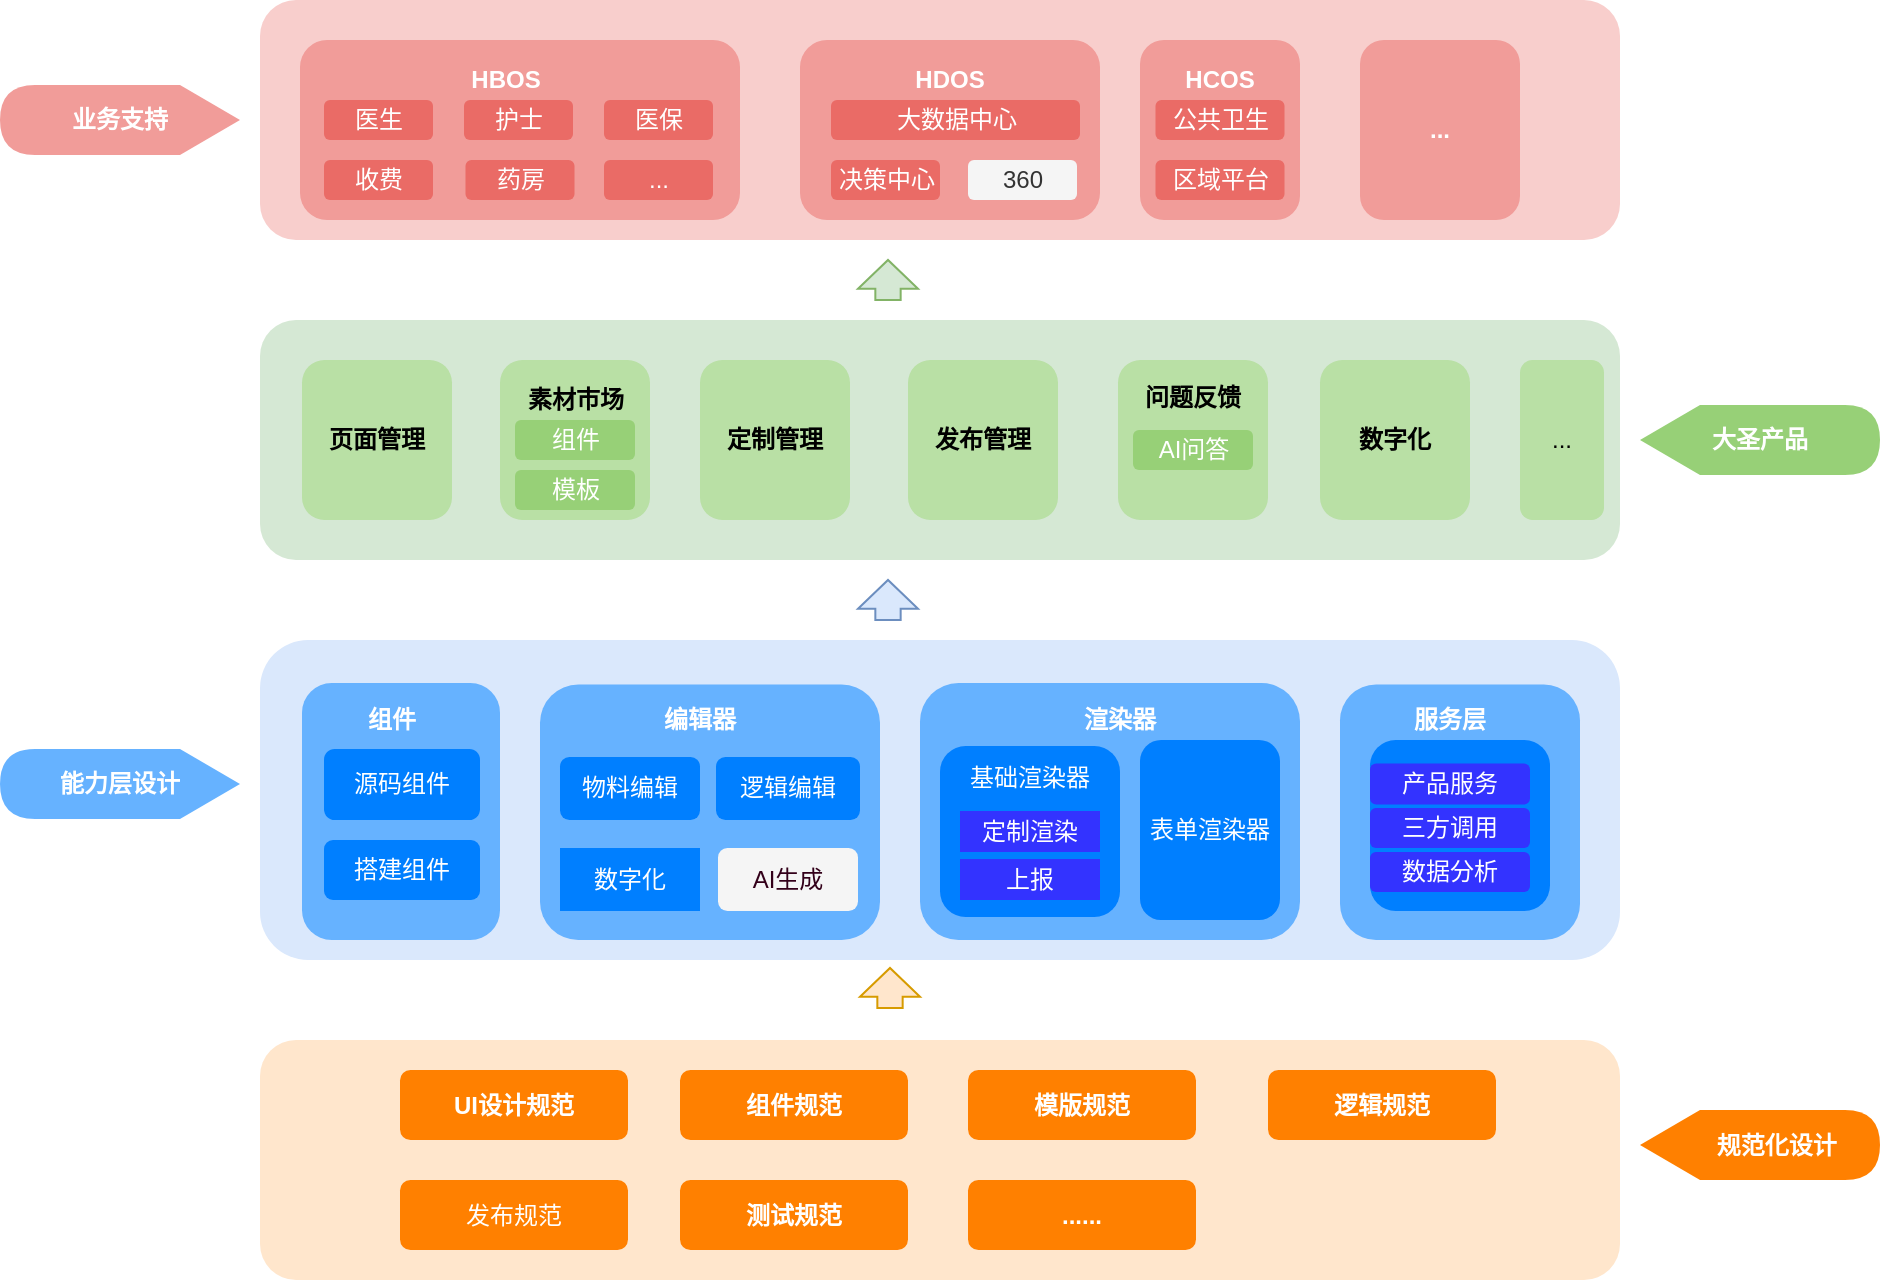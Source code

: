 <mxfile version="24.6.2" type="github" pages="2">
  <diagram name="第 1 页" id="Ihx0P2SWV2xgKwI4vrT0">
    <mxGraphModel dx="2109" dy="1394" grid="1" gridSize="10" guides="1" tooltips="1" connect="1" arrows="1" fold="1" page="1" pageScale="1" pageWidth="1169" pageHeight="827" math="0" shadow="0">
      <root>
        <mxCell id="0" />
        <mxCell id="1" parent="0" />
        <mxCell id="CBLO3VD58gaESAwxVpmc-16" value="&lt;h3&gt;&lt;br&gt;&lt;/h3&gt;" style="rounded=1;whiteSpace=wrap;html=1;fillColor=#FFE6CC;strokeColor=none;glass=0;" vertex="1" parent="1">
          <mxGeometry x="80" y="440" width="680" height="120" as="geometry" />
        </mxCell>
        <mxCell id="CBLO3VD58gaESAwxVpmc-18" value="&lt;font color=&quot;#ffffff&quot;&gt;&lt;b&gt;&amp;nbsp; &amp;nbsp; &amp;nbsp;规范化设计&lt;/b&gt;&lt;/font&gt;" style="shape=display;whiteSpace=wrap;html=1;fillColor=#FF8000;strokeColor=none;fontColor=#000000;" vertex="1" parent="1">
          <mxGeometry x="770" y="475" width="120" height="35" as="geometry" />
        </mxCell>
        <mxCell id="CBLO3VD58gaESAwxVpmc-19" value="" style="rounded=1;whiteSpace=wrap;html=1;shadow=0;rotation=0;glass=0;fillColor=#dae8fc;strokeColor=none;" vertex="1" parent="1">
          <mxGeometry x="80" y="240" width="680" height="160" as="geometry" />
        </mxCell>
        <mxCell id="CBLO3VD58gaESAwxVpmc-20" value="&lt;font color=&quot;#ffffff&quot;&gt;&lt;b&gt;能力层设计&lt;/b&gt;&lt;/font&gt;" style="shape=display;whiteSpace=wrap;html=1;fillColor=#66B2FF;strokeColor=none;direction=west;" vertex="1" parent="1">
          <mxGeometry x="-50" y="294.5" width="120" height="35" as="geometry" />
        </mxCell>
        <mxCell id="CBLO3VD58gaESAwxVpmc-21" value="" style="rounded=1;whiteSpace=wrap;html=1;fillColor=#66B2FF;strokeColor=none;" vertex="1" parent="1">
          <mxGeometry x="101" y="261.5" width="99" height="128.5" as="geometry" />
        </mxCell>
        <mxCell id="CBLO3VD58gaESAwxVpmc-22" value="&lt;span style=&quot;color: rgb(255, 255, 255);&quot;&gt;&lt;b&gt;组件&lt;/b&gt;&lt;/span&gt;" style="rounded=0;whiteSpace=wrap;html=1;strokeColor=none;fillColor=none;" vertex="1" parent="1">
          <mxGeometry x="106" y="270" width="80" height="20" as="geometry" />
        </mxCell>
        <mxCell id="CBLO3VD58gaESAwxVpmc-23" value="&lt;font color=&quot;#ffffff&quot;&gt;源码组件&lt;/font&gt;" style="rounded=1;whiteSpace=wrap;html=1;strokeColor=none;fillColor=#007FFF;" vertex="1" parent="1">
          <mxGeometry x="112" y="294.5" width="78" height="35.5" as="geometry" />
        </mxCell>
        <mxCell id="CBLO3VD58gaESAwxVpmc-24" value="&lt;font color=&quot;#ffffff&quot;&gt;搭建组件&lt;/font&gt;" style="rounded=1;whiteSpace=wrap;html=1;strokeColor=none;fillColor=#007FFF;" vertex="1" parent="1">
          <mxGeometry x="112" y="340" width="78" height="30" as="geometry" />
        </mxCell>
        <mxCell id="CBLO3VD58gaESAwxVpmc-26" value="" style="rounded=1;whiteSpace=wrap;html=1;fillColor=#66B2FF;strokeColor=none;" vertex="1" parent="1">
          <mxGeometry x="220" y="262.25" width="170" height="127.75" as="geometry" />
        </mxCell>
        <mxCell id="CBLO3VD58gaESAwxVpmc-27" value="&lt;font color=&quot;#ffffff&quot;&gt;&lt;b&gt;编辑器&lt;/b&gt;&lt;/font&gt;" style="rounded=0;whiteSpace=wrap;html=1;strokeColor=none;fillColor=none;" vertex="1" parent="1">
          <mxGeometry x="260" y="270" width="80" height="20" as="geometry" />
        </mxCell>
        <mxCell id="CBLO3VD58gaESAwxVpmc-28" value="" style="rounded=1;whiteSpace=wrap;html=1;fillColor=#66B2FF;strokeColor=none;" vertex="1" parent="1">
          <mxGeometry x="410" y="261.5" width="190" height="128.5" as="geometry" />
        </mxCell>
        <mxCell id="CBLO3VD58gaESAwxVpmc-29" value="&lt;font color=&quot;#ffffff&quot;&gt;&lt;b&gt;渲染器&lt;/b&gt;&lt;/font&gt;" style="rounded=0;whiteSpace=wrap;html=1;strokeColor=none;fillColor=none;" vertex="1" parent="1">
          <mxGeometry x="470" y="270" width="80" height="20" as="geometry" />
        </mxCell>
        <mxCell id="CBLO3VD58gaESAwxVpmc-30" value="" style="rounded=1;whiteSpace=wrap;html=1;fillColor=#66B2FF;strokeColor=none;" vertex="1" parent="1">
          <mxGeometry x="620" y="262.25" width="120" height="127.75" as="geometry" />
        </mxCell>
        <mxCell id="CBLO3VD58gaESAwxVpmc-31" value="&lt;font color=&quot;#ffffff&quot;&gt;服务层&lt;/font&gt;" style="rounded=0;whiteSpace=wrap;html=1;strokeColor=none;fillColor=none;fontStyle=1" vertex="1" parent="1">
          <mxGeometry x="635" y="270" width="80" height="20" as="geometry" />
        </mxCell>
        <mxCell id="CBLO3VD58gaESAwxVpmc-32" value="" style="rounded=1;whiteSpace=wrap;html=1;shadow=0;rotation=0;glass=0;fillColor=#d5e8d4;strokeColor=none;" vertex="1" parent="1">
          <mxGeometry x="80" y="80" width="680" height="120" as="geometry" />
        </mxCell>
        <mxCell id="CBLO3VD58gaESAwxVpmc-34" value="&lt;font color=&quot;#ffffff&quot;&gt;&lt;b&gt;大圣产品&lt;/b&gt;&lt;/font&gt;" style="shape=display;whiteSpace=wrap;html=1;fillColor=#97D077;strokeColor=none;" vertex="1" parent="1">
          <mxGeometry x="770" y="122.5" width="120" height="35" as="geometry" />
        </mxCell>
        <mxCell id="CBLO3VD58gaESAwxVpmc-35" value="" style="rounded=1;whiteSpace=wrap;html=1;shadow=0;rotation=0;glass=0;fillColor=#f8cecc;strokeColor=none;" vertex="1" parent="1">
          <mxGeometry x="80" y="-80" width="680" height="120" as="geometry" />
        </mxCell>
        <mxCell id="CBLO3VD58gaESAwxVpmc-36" value="&lt;font color=&quot;#ffffff&quot;&gt;&lt;b&gt;业务支持&lt;/b&gt;&lt;/font&gt;" style="shape=display;whiteSpace=wrap;html=1;fillColor=#F19C99;strokeColor=none;direction=west;" vertex="1" parent="1">
          <mxGeometry x="-50" y="-37.5" width="120" height="35" as="geometry" />
        </mxCell>
        <mxCell id="CBLO3VD58gaESAwxVpmc-37" value="&lt;b&gt;UI设计规范&lt;/b&gt;" style="rounded=1;whiteSpace=wrap;html=1;fillColor=#FF8000;strokeColor=none;fontColor=#FFFFFF;" vertex="1" parent="1">
          <mxGeometry x="150" y="455" width="114" height="35" as="geometry" />
        </mxCell>
        <mxCell id="CBLO3VD58gaESAwxVpmc-38" value="&lt;b&gt;组件规范&lt;/b&gt;" style="rounded=1;whiteSpace=wrap;html=1;fillColor=#FF8000;strokeColor=none;fontColor=#FFFFFF;" vertex="1" parent="1">
          <mxGeometry x="290" y="455" width="114" height="35" as="geometry" />
        </mxCell>
        <mxCell id="CBLO3VD58gaESAwxVpmc-39" value="&lt;b&gt;模版规范&lt;/b&gt;" style="rounded=1;whiteSpace=wrap;html=1;fillColor=#FF8000;strokeColor=none;fontColor=#FFFFFF;" vertex="1" parent="1">
          <mxGeometry x="434" y="455" width="114" height="35" as="geometry" />
        </mxCell>
        <mxCell id="CBLO3VD58gaESAwxVpmc-40" value="&lt;b&gt;逻辑规范&lt;/b&gt;" style="rounded=1;whiteSpace=wrap;html=1;fillColor=#FF8000;strokeColor=none;fontColor=#FFFFFF;" vertex="1" parent="1">
          <mxGeometry x="584" y="455" width="114" height="35" as="geometry" />
        </mxCell>
        <mxCell id="CBLO3VD58gaESAwxVpmc-41" value="发布规范" style="rounded=1;whiteSpace=wrap;html=1;fillColor=#FF8000;strokeColor=none;fontColor=#FFFFFF;" vertex="1" parent="1">
          <mxGeometry x="150" y="510" width="114" height="35" as="geometry" />
        </mxCell>
        <mxCell id="CBLO3VD58gaESAwxVpmc-42" value="&lt;b&gt;测试规范&lt;/b&gt;" style="rounded=1;whiteSpace=wrap;html=1;fillColor=#FF8000;strokeColor=none;fontColor=#FFFFFF;" vertex="1" parent="1">
          <mxGeometry x="290" y="510" width="114" height="35" as="geometry" />
        </mxCell>
        <mxCell id="CBLO3VD58gaESAwxVpmc-43" value="&lt;b&gt;......&lt;/b&gt;" style="rounded=1;whiteSpace=wrap;html=1;fillColor=#FF8000;strokeColor=none;fontColor=#FFFFFF;" vertex="1" parent="1">
          <mxGeometry x="434" y="510" width="114" height="35" as="geometry" />
        </mxCell>
        <mxCell id="CBLO3VD58gaESAwxVpmc-45" value="" style="rounded=1;whiteSpace=wrap;html=1;strokeColor=none;fillColor=#007FFF;" vertex="1" parent="1">
          <mxGeometry x="420" y="293" width="90" height="85.5" as="geometry" />
        </mxCell>
        <mxCell id="CBLO3VD58gaESAwxVpmc-46" value="&lt;font color=&quot;#ffffff&quot;&gt;表单渲染器&lt;/font&gt;" style="rounded=1;whiteSpace=wrap;html=1;strokeColor=none;fillColor=#007FFF;" vertex="1" parent="1">
          <mxGeometry x="520" y="290" width="70" height="90" as="geometry" />
        </mxCell>
        <mxCell id="CBLO3VD58gaESAwxVpmc-51" value="基础渲染器" style="rounded=0;whiteSpace=wrap;html=1;strokeColor=none;fillColor=none;fontColor=#FFFFFF;" vertex="1" parent="1">
          <mxGeometry x="430" y="298.5" width="70" height="20" as="geometry" />
        </mxCell>
        <mxCell id="CBLO3VD58gaESAwxVpmc-52" value="定制渲染" style="rounded=0;whiteSpace=wrap;html=1;fillColor=#3333FF;strokeColor=none;fontColor=#FFFFFF;" vertex="1" parent="1">
          <mxGeometry x="430" y="325.5" width="70" height="20.5" as="geometry" />
        </mxCell>
        <mxCell id="CBLO3VD58gaESAwxVpmc-53" value="" style="rounded=1;whiteSpace=wrap;html=1;strokeColor=none;fillColor=#007FFF;" vertex="1" parent="1">
          <mxGeometry x="635" y="290" width="90" height="85.5" as="geometry" />
        </mxCell>
        <mxCell id="CBLO3VD58gaESAwxVpmc-54" value="产品服务" style="rounded=1;whiteSpace=wrap;html=1;fillColor=#3333FF;strokeColor=none;fontColor=#FFFFFF;" vertex="1" parent="1">
          <mxGeometry x="635" y="301.75" width="80" height="20.5" as="geometry" />
        </mxCell>
        <mxCell id="CBLO3VD58gaESAwxVpmc-55" value="三方调用" style="rounded=1;whiteSpace=wrap;html=1;strokeColor=none;fillColor=#3333FF;fontColor=#FFFFFF;" vertex="1" parent="1">
          <mxGeometry x="635" y="324" width="80" height="20" as="geometry" />
        </mxCell>
        <mxCell id="CBLO3VD58gaESAwxVpmc-56" value="&lt;font color=&quot;#ffffff&quot;&gt;物料编辑&lt;/font&gt;" style="rounded=1;whiteSpace=wrap;html=1;strokeColor=none;fillColor=#007FFF;" vertex="1" parent="1">
          <mxGeometry x="230" y="298.5" width="70" height="31.5" as="geometry" />
        </mxCell>
        <mxCell id="CBLO3VD58gaESAwxVpmc-57" value="&lt;font color=&quot;#ffffff&quot;&gt;逻辑编辑&lt;/font&gt;" style="rounded=1;whiteSpace=wrap;html=1;strokeColor=none;fillColor=#007FFF;" vertex="1" parent="1">
          <mxGeometry x="308" y="298.5" width="72" height="31.5" as="geometry" />
        </mxCell>
        <mxCell id="CBLO3VD58gaESAwxVpmc-59" value="&lt;font color=&quot;#ffffff&quot;&gt;数字化&lt;/font&gt;" style="rounded=1;whiteSpace=wrap;html=1;strokeColor=none;fillColor=#007FFF;arcSize=0;" vertex="1" parent="1">
          <mxGeometry x="230" y="344" width="70" height="31.5" as="geometry" />
        </mxCell>
        <mxCell id="CBLO3VD58gaESAwxVpmc-60" value="&lt;font&gt;AI生成&lt;/font&gt;" style="rounded=1;whiteSpace=wrap;html=1;strokeColor=none;fillColor=#f5f5f5;fontColor=#33001A;" vertex="1" parent="1">
          <mxGeometry x="309" y="344" width="70" height="31.5" as="geometry" />
        </mxCell>
        <mxCell id="CBLO3VD58gaESAwxVpmc-61" value="&lt;b&gt;页面管理&lt;/b&gt;" style="rounded=1;whiteSpace=wrap;html=1;fillColor=#B9E0A5;strokeColor=none;" vertex="1" parent="1">
          <mxGeometry x="101" y="100" width="75" height="80" as="geometry" />
        </mxCell>
        <mxCell id="CBLO3VD58gaESAwxVpmc-62" value="&lt;font color=&quot;#000000&quot;&gt;&lt;b&gt;定制管理&lt;/b&gt;&lt;/font&gt;" style="rounded=1;whiteSpace=wrap;html=1;strokeColor=none;fillColor=#B9E0A5;fontColor=#FFFFFF;" vertex="1" parent="1">
          <mxGeometry x="300" y="100" width="75" height="80" as="geometry" />
        </mxCell>
        <mxCell id="CBLO3VD58gaESAwxVpmc-63" value="&lt;b&gt;发布管理&lt;/b&gt;" style="rounded=1;whiteSpace=wrap;html=1;strokeColor=none;fillColor=#B9E0A5;" vertex="1" parent="1">
          <mxGeometry x="404" y="100" width="75" height="80" as="geometry" />
        </mxCell>
        <mxCell id="CBLO3VD58gaESAwxVpmc-65" value="&lt;b&gt;问题反馈&lt;/b&gt;&lt;div&gt;&lt;b&gt;&lt;br&gt;&lt;/b&gt;&lt;/div&gt;&lt;div&gt;&lt;br&gt;&lt;/div&gt;&lt;div&gt;&lt;br&gt;&lt;/div&gt;" style="rounded=1;whiteSpace=wrap;html=1;fillColor=#B9E0A5;strokeColor=none;" vertex="1" parent="1">
          <mxGeometry x="509" y="100" width="75" height="80" as="geometry" />
        </mxCell>
        <mxCell id="CBLO3VD58gaESAwxVpmc-66" value="&lt;b&gt;数字化&lt;/b&gt;" style="rounded=1;whiteSpace=wrap;html=1;fillColor=#B9E0A5;strokeColor=none;" vertex="1" parent="1">
          <mxGeometry x="610" y="100" width="75" height="80" as="geometry" />
        </mxCell>
        <mxCell id="CBLO3VD58gaESAwxVpmc-69" value="" style="rounded=1;whiteSpace=wrap;html=1;fillColor=#B9E0A5;strokeColor=none;" vertex="1" parent="1">
          <mxGeometry x="200" y="100" width="75" height="80" as="geometry" />
        </mxCell>
        <mxCell id="CBLO3VD58gaESAwxVpmc-70" value="..." style="rounded=1;whiteSpace=wrap;html=1;fillColor=#B9E0A5;strokeColor=none;" vertex="1" parent="1">
          <mxGeometry x="710" y="100" width="42" height="80" as="geometry" />
        </mxCell>
        <mxCell id="CBLO3VD58gaESAwxVpmc-72" value="" style="rounded=1;whiteSpace=wrap;html=1;fillColor=#F19C99;strokeColor=none;" vertex="1" parent="1">
          <mxGeometry x="100" y="-60" width="220" height="90" as="geometry" />
        </mxCell>
        <mxCell id="CBLO3VD58gaESAwxVpmc-77" value="&lt;font color=&quot;#ffffff&quot;&gt;HBOS&lt;/font&gt;" style="rounded=1;whiteSpace=wrap;html=1;strokeColor=none;fillColor=none;fontStyle=1" vertex="1" parent="1">
          <mxGeometry x="146" y="-50" width="114" height="20" as="geometry" />
        </mxCell>
        <mxCell id="CBLO3VD58gaESAwxVpmc-78" value="&lt;font color=&quot;#ffffff&quot;&gt;医生&lt;/font&gt;" style="rounded=1;whiteSpace=wrap;html=1;strokeColor=none;fillColor=#EA6B66;" vertex="1" parent="1">
          <mxGeometry x="112" y="-30" width="54.5" height="20" as="geometry" />
        </mxCell>
        <mxCell id="CBLO3VD58gaESAwxVpmc-79" value="&lt;font color=&quot;#ffffff&quot;&gt;护士&lt;/font&gt;" style="rounded=1;whiteSpace=wrap;html=1;strokeColor=none;fillColor=#EA6B66;" vertex="1" parent="1">
          <mxGeometry x="182" y="-30" width="54.5" height="20" as="geometry" />
        </mxCell>
        <mxCell id="CBLO3VD58gaESAwxVpmc-80" value="医保" style="rounded=1;whiteSpace=wrap;html=1;strokeColor=none;fillColor=#EA6B66;fontColor=#FFFFFF;" vertex="1" parent="1">
          <mxGeometry x="252" y="-30" width="54.5" height="20" as="geometry" />
        </mxCell>
        <mxCell id="CBLO3VD58gaESAwxVpmc-81" value="&lt;font color=&quot;#ffffff&quot;&gt;收费&lt;/font&gt;" style="rounded=1;whiteSpace=wrap;html=1;strokeColor=none;fillColor=#EA6B66;" vertex="1" parent="1">
          <mxGeometry x="112" width="54.5" height="20" as="geometry" />
        </mxCell>
        <mxCell id="CBLO3VD58gaESAwxVpmc-83" value="&lt;font color=&quot;#ffffff&quot;&gt;药房&lt;/font&gt;" style="rounded=1;whiteSpace=wrap;html=1;strokeColor=none;fillColor=#EA6B66;" vertex="1" parent="1">
          <mxGeometry x="182.75" width="54.5" height="20" as="geometry" />
        </mxCell>
        <mxCell id="CBLO3VD58gaESAwxVpmc-84" value="&lt;font color=&quot;#ffffff&quot;&gt;...&lt;/font&gt;" style="rounded=1;whiteSpace=wrap;html=1;strokeColor=none;fillColor=#EA6B66;" vertex="1" parent="1">
          <mxGeometry x="252" width="54.5" height="20" as="geometry" />
        </mxCell>
        <mxCell id="CBLO3VD58gaESAwxVpmc-85" value="" style="rounded=1;whiteSpace=wrap;html=1;fillColor=#F19C99;strokeColor=none;" vertex="1" parent="1">
          <mxGeometry x="350" y="-60" width="150" height="90" as="geometry" />
        </mxCell>
        <mxCell id="CBLO3VD58gaESAwxVpmc-86" value="&lt;font color=&quot;#ffffff&quot;&gt;HDOS&lt;/font&gt;" style="rounded=1;whiteSpace=wrap;html=1;strokeColor=none;fillColor=none;fontStyle=1" vertex="1" parent="1">
          <mxGeometry x="395" y="-50" width="60" height="20" as="geometry" />
        </mxCell>
        <mxCell id="CBLO3VD58gaESAwxVpmc-87" value="大数据中心" style="rounded=1;whiteSpace=wrap;html=1;strokeColor=none;fillColor=#EA6B66;fontColor=#FFFFFF;" vertex="1" parent="1">
          <mxGeometry x="365.5" y="-30" width="124.5" height="20" as="geometry" />
        </mxCell>
        <mxCell id="CBLO3VD58gaESAwxVpmc-89" value="决策中心" style="rounded=1;whiteSpace=wrap;html=1;strokeColor=none;fillColor=#EA6B66;fontColor=#FFFFFF;" vertex="1" parent="1">
          <mxGeometry x="365.5" width="54.5" height="20" as="geometry" />
        </mxCell>
        <mxCell id="CBLO3VD58gaESAwxVpmc-91" value="360" style="rounded=1;whiteSpace=wrap;html=1;strokeColor=none;fillColor=#f5f5f5;fontColor=#333333;" vertex="1" parent="1">
          <mxGeometry x="434" width="54.5" height="20" as="geometry" />
        </mxCell>
        <mxCell id="CBLO3VD58gaESAwxVpmc-92" value="" style="rounded=1;whiteSpace=wrap;html=1;fillColor=#F19C99;strokeColor=none;" vertex="1" parent="1">
          <mxGeometry x="520" y="-60" width="80" height="90" as="geometry" />
        </mxCell>
        <mxCell id="CBLO3VD58gaESAwxVpmc-93" value="&lt;font color=&quot;#ffffff&quot;&gt;HCOS&lt;/font&gt;" style="rounded=1;whiteSpace=wrap;html=1;strokeColor=none;fillColor=none;fontStyle=1" vertex="1" parent="1">
          <mxGeometry x="530" y="-50" width="60" height="20" as="geometry" />
        </mxCell>
        <mxCell id="CBLO3VD58gaESAwxVpmc-94" value="公共卫生" style="rounded=1;whiteSpace=wrap;html=1;strokeColor=none;fillColor=#EA6B66;fontColor=#FFFFFF;" vertex="1" parent="1">
          <mxGeometry x="527.75" y="-30" width="64.5" height="20" as="geometry" />
        </mxCell>
        <mxCell id="CBLO3VD58gaESAwxVpmc-95" value="区域平台" style="rounded=1;whiteSpace=wrap;html=1;strokeColor=none;fillColor=#EA6B66;fontColor=#FFFFFF;" vertex="1" parent="1">
          <mxGeometry x="527.75" width="64.5" height="20" as="geometry" />
        </mxCell>
        <mxCell id="CBLO3VD58gaESAwxVpmc-96" value="&lt;font color=&quot;#ffffff&quot;&gt;&lt;b&gt;...&lt;/b&gt;&lt;/font&gt;" style="rounded=1;whiteSpace=wrap;html=1;fillColor=#F19C99;strokeColor=none;" vertex="1" parent="1">
          <mxGeometry x="630" y="-60" width="80" height="90" as="geometry" />
        </mxCell>
        <mxCell id="CBLO3VD58gaESAwxVpmc-100" value="素材市场" style="rounded=1;whiteSpace=wrap;html=1;strokeColor=none;fillColor=none;fontStyle=1" vertex="1" parent="1">
          <mxGeometry x="207.5" y="110" width="60" height="20" as="geometry" />
        </mxCell>
        <mxCell id="CBLO3VD58gaESAwxVpmc-102" value="&lt;font color=&quot;#ffffff&quot;&gt;组件&lt;/font&gt;" style="rounded=1;whiteSpace=wrap;html=1;strokeColor=none;fillColor=#97D077;" vertex="1" parent="1">
          <mxGeometry x="207.5" y="130" width="60" height="20" as="geometry" />
        </mxCell>
        <mxCell id="CBLO3VD58gaESAwxVpmc-103" value="&lt;font color=&quot;#ffffff&quot;&gt;模板&lt;/font&gt;" style="rounded=1;whiteSpace=wrap;html=1;strokeColor=none;fillColor=#97D077;" vertex="1" parent="1">
          <mxGeometry x="207.5" y="155" width="60" height="20" as="geometry" />
        </mxCell>
        <mxCell id="CBLO3VD58gaESAwxVpmc-113" value="" style="shape=singleArrow;direction=north;whiteSpace=wrap;html=1;arrowWidth=0.422;arrowSize=0.717;fillColor=#ffe6cc;strokeColor=#d79b00;" vertex="1" parent="1">
          <mxGeometry x="380" y="404" width="30" height="20" as="geometry" />
        </mxCell>
        <mxCell id="CBLO3VD58gaESAwxVpmc-116" value="" style="shape=singleArrow;direction=north;whiteSpace=wrap;html=1;arrowWidth=0.422;arrowSize=0.717;fillColor=#dae8fc;strokeColor=#6c8ebf;" vertex="1" parent="1">
          <mxGeometry x="379" y="210" width="30" height="20" as="geometry" />
        </mxCell>
        <mxCell id="CBLO3VD58gaESAwxVpmc-117" value="" style="shape=singleArrow;direction=north;whiteSpace=wrap;html=1;arrowWidth=0.422;arrowSize=0.717;fillColor=#d5e8d4;strokeColor=#82b366;" vertex="1" parent="1">
          <mxGeometry x="379" y="50" width="30" height="20" as="geometry" />
        </mxCell>
        <mxCell id="CBLO3VD58gaESAwxVpmc-120" value="&lt;font color=&quot;#ffffff&quot;&gt;AI问答&lt;/font&gt;" style="rounded=1;whiteSpace=wrap;html=1;strokeColor=none;fillColor=#97D077;" vertex="1" parent="1">
          <mxGeometry x="516.5" y="135" width="60" height="20" as="geometry" />
        </mxCell>
        <mxCell id="CBLO3VD58gaESAwxVpmc-121" value="上报" style="rounded=0;whiteSpace=wrap;html=1;fillColor=#3333FF;strokeColor=none;fontColor=#FFFFFF;" vertex="1" parent="1">
          <mxGeometry x="430" y="349.5" width="70" height="20.5" as="geometry" />
        </mxCell>
        <mxCell id="CBLO3VD58gaESAwxVpmc-124" value="数据分析" style="rounded=1;whiteSpace=wrap;html=1;strokeColor=none;fillColor=#3333FF;fontColor=#FFFFFF;" vertex="1" parent="1">
          <mxGeometry x="635" y="346" width="80" height="20" as="geometry" />
        </mxCell>
      </root>
    </mxGraphModel>
  </diagram>
  <diagram id="_g9TrDihs8L3n8dFIb_W" name="第 2 页">
    <mxGraphModel dx="2074" dy="1121" grid="1" gridSize="10" guides="1" tooltips="1" connect="1" arrows="1" fold="1" page="1" pageScale="1" pageWidth="1169" pageHeight="827" math="0" shadow="0">
      <root>
        <mxCell id="0" />
        <mxCell id="1" parent="0" />
        <mxCell id="FcNsKvqCmcVXWMOmH7gl-2" value="&lt;font color=&quot;#ffffff&quot; style=&quot;font-size: 26px;&quot;&gt;超时事件A&lt;br&gt;触发&lt;/font&gt;" style="rounded=0;whiteSpace=wrap;html=1;fillColor=#EF7D31;strokeColor=#EF7D31;" vertex="1" parent="1">
          <mxGeometry x="240" y="540" width="160" height="120" as="geometry" />
        </mxCell>
        <mxCell id="FcNsKvqCmcVXWMOmH7gl-3" value="&lt;font color=&quot;#ffffff&quot; style=&quot;font-size: 26px;&quot;&gt;事件触发&lt;/font&gt;" style="rounded=0;whiteSpace=wrap;html=1;fillColor=#EF7D31;strokeColor=#EF7D31;" vertex="1" parent="1">
          <mxGeometry x="240" y="300" width="160" height="40" as="geometry" />
        </mxCell>
        <mxCell id="FcNsKvqCmcVXWMOmH7gl-9" style="edgeStyle=orthogonalEdgeStyle;rounded=0;orthogonalLoop=1;jettySize=auto;html=1;entryX=0.5;entryY=0;entryDx=0;entryDy=0;strokeWidth=2;strokeColor=#B8CAAE;" edge="1" parent="1" source="FcNsKvqCmcVXWMOmH7gl-4" target="FcNsKvqCmcVXWMOmH7gl-3">
          <mxGeometry relative="1" as="geometry" />
        </mxCell>
        <mxCell id="FcNsKvqCmcVXWMOmH7gl-4" value="&lt;font color=&quot;#ffffff&quot; style=&quot;font-size: 26px;&quot;&gt;事件触发&lt;/font&gt;" style="rounded=0;whiteSpace=wrap;html=1;fillColor=#EF7D31;strokeColor=#EF7D31;" vertex="1" parent="1">
          <mxGeometry x="240" y="180" width="160" height="40" as="geometry" />
        </mxCell>
        <mxCell id="FcNsKvqCmcVXWMOmH7gl-5" value="" style="endArrow=classic;html=1;rounded=0;exitX=0.5;exitY=1;exitDx=0;exitDy=0;entryX=0.5;entryY=0;entryDx=0;entryDy=0;strokeColor=#B8CAAE;strokeWidth=2;" edge="1" parent="1" source="FcNsKvqCmcVXWMOmH7gl-3" target="FcNsKvqCmcVXWMOmH7gl-2">
          <mxGeometry width="50" height="50" relative="1" as="geometry">
            <mxPoint x="320" y="480" as="sourcePoint" />
            <mxPoint x="370" y="430" as="targetPoint" />
          </mxGeometry>
        </mxCell>
        <mxCell id="FcNsKvqCmcVXWMOmH7gl-6" value="" style="endArrow=classic;html=1;rounded=0;exitX=0.5;exitY=1;exitDx=0;exitDy=0;strokeWidth=2;strokeColor=#B8CAAE;" edge="1" parent="1" source="FcNsKvqCmcVXWMOmH7gl-2">
          <mxGeometry width="50" height="50" relative="1" as="geometry">
            <mxPoint x="330" y="720" as="sourcePoint" />
            <mxPoint x="320" y="80" as="targetPoint" />
            <Array as="points">
              <mxPoint x="320" y="700" />
              <mxPoint x="200" y="700" />
              <mxPoint x="200" y="60" />
              <mxPoint x="320" y="60" />
            </Array>
          </mxGeometry>
        </mxCell>
        <mxCell id="FcNsKvqCmcVXWMOmH7gl-8" value="" style="edgeStyle=orthogonalEdgeStyle;rounded=0;orthogonalLoop=1;jettySize=auto;html=1;strokeColor=#B8CAAE;strokeWidth=2;" edge="1" parent="1" source="FcNsKvqCmcVXWMOmH7gl-7" target="FcNsKvqCmcVXWMOmH7gl-4">
          <mxGeometry relative="1" as="geometry" />
        </mxCell>
        <mxCell id="FcNsKvqCmcVXWMOmH7gl-7" value="&lt;font style=&quot;font-size: 26px;&quot;&gt;事件循环&lt;/font&gt;" style="text;html=1;align=center;verticalAlign=middle;resizable=0;points=[];autosize=1;strokeColor=none;fillColor=none;" vertex="1" parent="1">
          <mxGeometry x="255" y="75" width="130" height="40" as="geometry" />
        </mxCell>
        <mxCell id="FcNsKvqCmcVXWMOmH7gl-10" value="&lt;font color=&quot;#ffffff&quot; style=&quot;font-size: 26px;&quot;&gt;线程池处&lt;br&gt;理事件&lt;/font&gt;" style="ellipse;whiteSpace=wrap;html=1;aspect=fixed;fillColor=#5B9BD5;strokeColor=#5B9BD5;" vertex="1" parent="1">
          <mxGeometry x="750" y="130" width="240" height="240" as="geometry" />
        </mxCell>
        <mxCell id="FcNsKvqCmcVXWMOmH7gl-16" style="edgeStyle=orthogonalEdgeStyle;rounded=0;orthogonalLoop=1;jettySize=auto;html=1;exitX=0;exitY=0.5;exitDx=0;exitDy=0;strokeWidth=2;" edge="1" parent="1" source="FcNsKvqCmcVXWMOmH7gl-11">
          <mxGeometry relative="1" as="geometry">
            <mxPoint x="400" y="594.5" as="targetPoint" />
            <mxPoint x="660" y="594.5" as="sourcePoint" />
          </mxGeometry>
        </mxCell>
        <mxCell id="FcNsKvqCmcVXWMOmH7gl-11" value="&lt;font color=&quot;#ffffff&quot; style=&quot;font-size: 26px;&quot;&gt;事件操作队列&lt;/font&gt;" style="rounded=0;whiteSpace=wrap;html=1;fillColor=#000000;" vertex="1" parent="1">
          <mxGeometry x="670" y="560" width="420" height="70" as="geometry" />
        </mxCell>
        <mxCell id="FcNsKvqCmcVXWMOmH7gl-12" value="" style="endArrow=classic;html=1;rounded=0;exitX=0.5;exitY=1;exitDx=0;exitDy=0;strokeWidth=2;" edge="1" parent="1" source="FcNsKvqCmcVXWMOmH7gl-10">
          <mxGeometry width="50" height="50" relative="1" as="geometry">
            <mxPoint x="869.5" y="370" as="sourcePoint" />
            <mxPoint x="870" y="560" as="targetPoint" />
          </mxGeometry>
        </mxCell>
        <mxCell id="FcNsKvqCmcVXWMOmH7gl-13" value="" style="endArrow=classic;html=1;rounded=0;exitX=1;exitY=0.5;exitDx=0;exitDy=0;entryX=-0.004;entryY=0.538;entryDx=0;entryDy=0;entryPerimeter=0;strokeWidth=2;" edge="1" parent="1" source="FcNsKvqCmcVXWMOmH7gl-4" target="FcNsKvqCmcVXWMOmH7gl-10">
          <mxGeometry width="50" height="50" relative="1" as="geometry">
            <mxPoint x="820" y="490" as="sourcePoint" />
            <mxPoint x="740" y="260" as="targetPoint" />
          </mxGeometry>
        </mxCell>
        <mxCell id="FcNsKvqCmcVXWMOmH7gl-14" value="" style="endArrow=classic;html=1;rounded=0;exitX=1;exitY=0.5;exitDx=0;exitDy=0;strokeWidth=2;" edge="1" parent="1" source="FcNsKvqCmcVXWMOmH7gl-3">
          <mxGeometry width="50" height="50" relative="1" as="geometry">
            <mxPoint x="410" y="210" as="sourcePoint" />
            <mxPoint x="750" y="260" as="targetPoint" />
          </mxGeometry>
        </mxCell>
      </root>
    </mxGraphModel>
  </diagram>
</mxfile>
